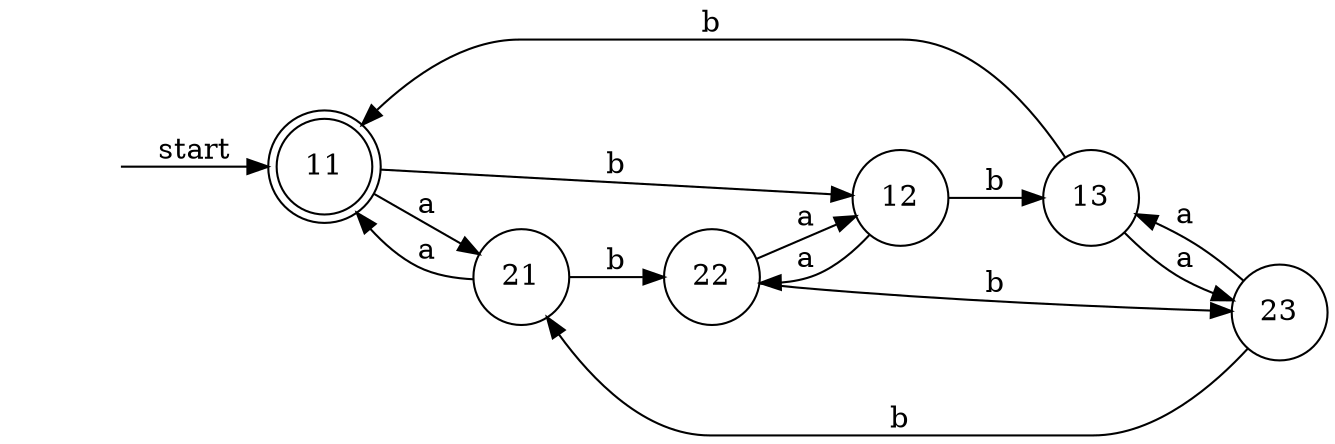 digraph graph_2_2{
    rankdir=LR;

    "" [shape = none];
    11 [shape = doublecircle];
    node [shape = circle];

    "" -> 11 [label = "start"];  
    11 -> 21 [label = "a"];
    11 -> 12 [label = "b"];
    12 -> 22 [label = "a"];
    12 -> 13 [label = "b"];
    13 -> 23 [label = "a"];
    13 -> 11 [label = "b"];
    21 -> 11 [label = "a"];
    21 -> 22 [label = "b"];
    22 -> 12 [label = "a"];
    22 -> 23 [label = "b"];
    23 -> 13 [label = "a"];
    23 -> 21 [label = "b"];

}